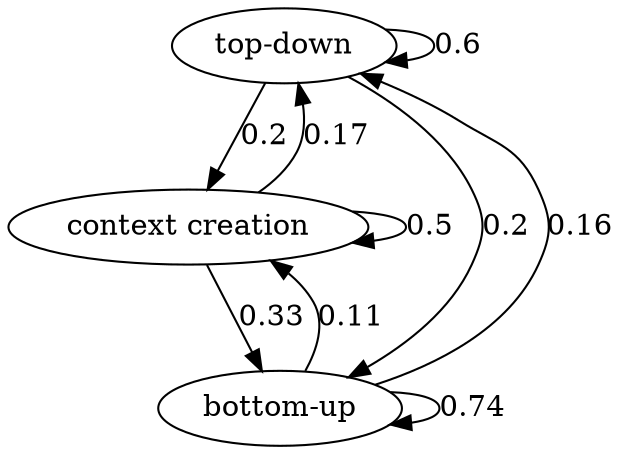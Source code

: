 digraph  {
"top-down";
"context creation";
"bottom-up";
"top-down" -> "top-down"  [weight="0.6", label="0.6"];
"top-down" -> "context creation"  [weight="0.2", label="0.2"];
"top-down" -> "bottom-up"  [weight="0.2", label="0.2"];
"context creation" -> "top-down"  [weight="0.16666666666666666", label="0.17"];
"context creation" -> "context creation"  [weight="0.5", label="0.5"];
"context creation" -> "bottom-up"  [weight="0.3333333333333333", label="0.33"];
"bottom-up" -> "top-down"  [weight="0.15789473684210525", label="0.16"];
"bottom-up" -> "context creation"  [weight="0.10526315789473684", label="0.11"];
"bottom-up" -> "bottom-up"  [weight="0.7368421052631579", label="0.74"];
}
